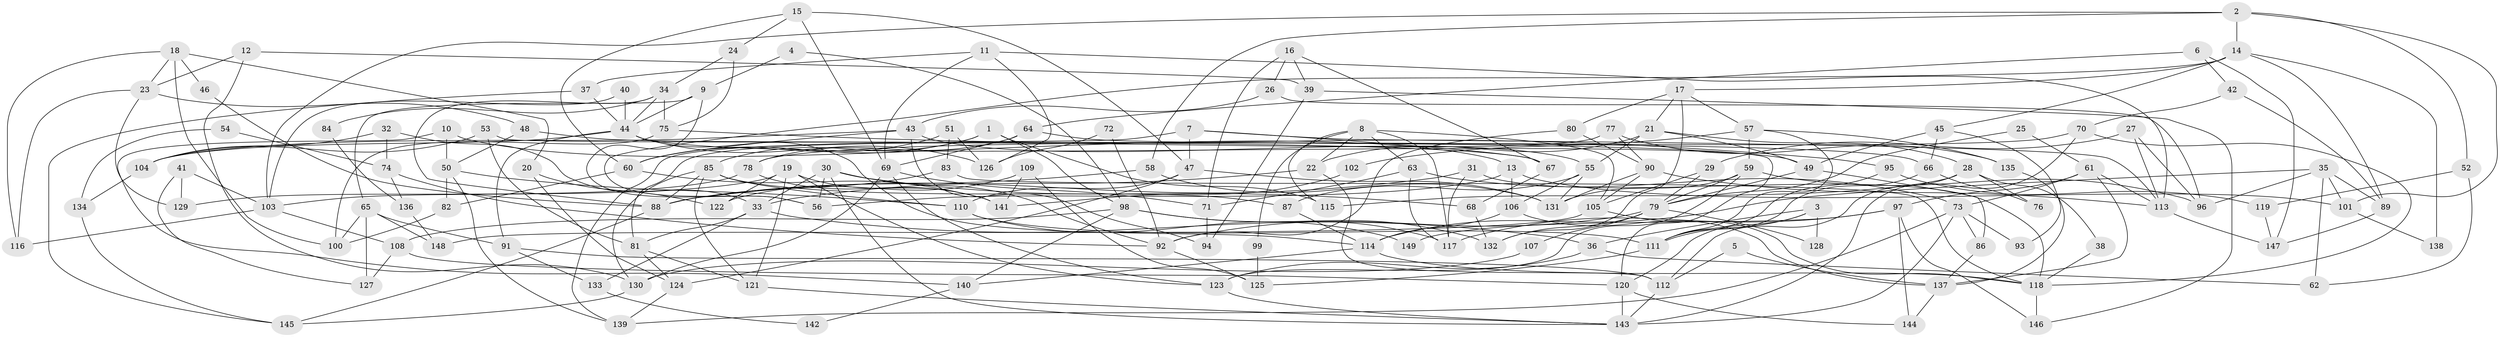 // coarse degree distribution, {4: 0.1485148514851485, 6: 0.15841584158415842, 7: 0.12871287128712872, 2: 0.09900990099009901, 3: 0.22772277227722773, 8: 0.04950495049504951, 9: 0.019801980198019802, 5: 0.13861386138613863, 13: 0.009900990099009901, 11: 0.009900990099009901, 10: 0.009900990099009901}
// Generated by graph-tools (version 1.1) at 2025/41/03/06/25 10:41:59]
// undirected, 149 vertices, 298 edges
graph export_dot {
graph [start="1"]
  node [color=gray90,style=filled];
  1;
  2;
  3;
  4;
  5;
  6;
  7;
  8;
  9;
  10;
  11;
  12;
  13;
  14;
  15;
  16;
  17;
  18;
  19;
  20;
  21;
  22;
  23;
  24;
  25;
  26;
  27;
  28;
  29;
  30;
  31;
  32;
  33;
  34;
  35;
  36;
  37;
  38;
  39;
  40;
  41;
  42;
  43;
  44;
  45;
  46;
  47;
  48;
  49;
  50;
  51;
  52;
  53;
  54;
  55;
  56;
  57;
  58;
  59;
  60;
  61;
  62;
  63;
  64;
  65;
  66;
  67;
  68;
  69;
  70;
  71;
  72;
  73;
  74;
  75;
  76;
  77;
  78;
  79;
  80;
  81;
  82;
  83;
  84;
  85;
  86;
  87;
  88;
  89;
  90;
  91;
  92;
  93;
  94;
  95;
  96;
  97;
  98;
  99;
  100;
  101;
  102;
  103;
  104;
  105;
  106;
  107;
  108;
  109;
  110;
  111;
  112;
  113;
  114;
  115;
  116;
  117;
  118;
  119;
  120;
  121;
  122;
  123;
  124;
  125;
  126;
  127;
  128;
  129;
  130;
  131;
  132;
  133;
  134;
  135;
  136;
  137;
  138;
  139;
  140;
  141;
  142;
  143;
  144;
  145;
  146;
  147;
  148;
  149;
  1 -- 115;
  1 -- 60;
  1 -- 85;
  1 -- 98;
  2 -- 52;
  2 -- 14;
  2 -- 58;
  2 -- 101;
  2 -- 103;
  3 -- 36;
  3 -- 120;
  3 -- 111;
  3 -- 128;
  4 -- 98;
  4 -- 9;
  5 -- 137;
  5 -- 112;
  6 -- 42;
  6 -- 64;
  6 -- 147;
  7 -- 113;
  7 -- 139;
  7 -- 47;
  7 -- 67;
  8 -- 105;
  8 -- 63;
  8 -- 22;
  8 -- 99;
  8 -- 115;
  8 -- 117;
  9 -- 56;
  9 -- 44;
  9 -- 65;
  10 -- 50;
  10 -- 140;
  10 -- 13;
  11 -- 113;
  11 -- 69;
  11 -- 37;
  11 -- 126;
  12 -- 39;
  12 -- 130;
  12 -- 23;
  13 -- 106;
  13 -- 56;
  13 -- 101;
  14 -- 56;
  14 -- 89;
  14 -- 17;
  14 -- 45;
  14 -- 138;
  15 -- 69;
  15 -- 47;
  15 -- 24;
  15 -- 60;
  16 -- 67;
  16 -- 71;
  16 -- 26;
  16 -- 39;
  17 -- 21;
  17 -- 57;
  17 -- 80;
  17 -- 132;
  18 -- 116;
  18 -- 20;
  18 -- 23;
  18 -- 46;
  18 -- 100;
  19 -- 123;
  19 -- 103;
  19 -- 121;
  19 -- 122;
  19 -- 141;
  20 -- 124;
  20 -- 122;
  21 -- 49;
  21 -- 55;
  21 -- 22;
  21 -- 28;
  22 -- 33;
  22 -- 112;
  23 -- 48;
  23 -- 116;
  23 -- 129;
  24 -- 34;
  24 -- 75;
  25 -- 61;
  25 -- 79;
  26 -- 96;
  26 -- 43;
  27 -- 29;
  27 -- 96;
  27 -- 113;
  28 -- 112;
  28 -- 38;
  28 -- 76;
  28 -- 115;
  29 -- 105;
  29 -- 79;
  30 -- 143;
  30 -- 33;
  30 -- 56;
  30 -- 68;
  30 -- 92;
  31 -- 88;
  31 -- 117;
  31 -- 118;
  32 -- 33;
  32 -- 104;
  32 -- 74;
  33 -- 81;
  33 -- 36;
  33 -- 133;
  34 -- 75;
  34 -- 88;
  34 -- 44;
  34 -- 84;
  35 -- 114;
  35 -- 101;
  35 -- 62;
  35 -- 89;
  35 -- 96;
  36 -- 123;
  36 -- 62;
  37 -- 145;
  37 -- 44;
  38 -- 118;
  39 -- 146;
  39 -- 94;
  40 -- 44;
  40 -- 103;
  41 -- 127;
  41 -- 103;
  41 -- 129;
  42 -- 89;
  42 -- 70;
  43 -- 60;
  43 -- 55;
  43 -- 94;
  43 -- 104;
  44 -- 49;
  44 -- 91;
  44 -- 104;
  44 -- 114;
  44 -- 126;
  45 -- 49;
  45 -- 66;
  45 -- 93;
  46 -- 88;
  47 -- 110;
  47 -- 124;
  47 -- 131;
  48 -- 50;
  48 -- 67;
  49 -- 79;
  49 -- 86;
  50 -- 139;
  50 -- 82;
  50 -- 110;
  51 -- 60;
  51 -- 126;
  51 -- 83;
  52 -- 62;
  52 -- 119;
  53 -- 81;
  53 -- 104;
  53 -- 120;
  54 -- 74;
  54 -- 134;
  55 -- 131;
  55 -- 87;
  55 -- 106;
  57 -- 111;
  57 -- 59;
  57 -- 102;
  57 -- 135;
  58 -- 88;
  58 -- 131;
  59 -- 131;
  59 -- 79;
  59 -- 96;
  59 -- 123;
  60 -- 141;
  60 -- 82;
  61 -- 113;
  61 -- 137;
  61 -- 73;
  61 -- 97;
  63 -- 117;
  63 -- 73;
  63 -- 71;
  64 -- 66;
  64 -- 69;
  64 -- 78;
  65 -- 91;
  65 -- 100;
  65 -- 127;
  65 -- 148;
  66 -- 111;
  66 -- 76;
  67 -- 68;
  68 -- 132;
  69 -- 123;
  69 -- 71;
  69 -- 130;
  70 -- 118;
  70 -- 78;
  70 -- 143;
  71 -- 94;
  72 -- 92;
  72 -- 126;
  73 -- 143;
  73 -- 86;
  73 -- 93;
  73 -- 139;
  74 -- 92;
  74 -- 136;
  75 -- 100;
  75 -- 95;
  77 -- 135;
  77 -- 90;
  77 -- 81;
  78 -- 129;
  78 -- 141;
  79 -- 132;
  79 -- 92;
  79 -- 107;
  79 -- 128;
  80 -- 92;
  80 -- 90;
  81 -- 121;
  81 -- 124;
  82 -- 100;
  83 -- 118;
  83 -- 88;
  84 -- 136;
  85 -- 121;
  85 -- 87;
  85 -- 88;
  85 -- 110;
  85 -- 130;
  86 -- 137;
  87 -- 114;
  88 -- 145;
  89 -- 147;
  90 -- 131;
  90 -- 105;
  90 -- 113;
  91 -- 112;
  91 -- 133;
  92 -- 125;
  95 -- 111;
  95 -- 119;
  97 -- 117;
  97 -- 144;
  97 -- 146;
  97 -- 149;
  98 -- 132;
  98 -- 108;
  98 -- 117;
  98 -- 140;
  99 -- 125;
  101 -- 138;
  102 -- 141;
  103 -- 108;
  103 -- 116;
  104 -- 134;
  105 -- 118;
  105 -- 148;
  106 -- 114;
  106 -- 137;
  107 -- 130;
  108 -- 120;
  108 -- 127;
  109 -- 125;
  109 -- 141;
  109 -- 122;
  110 -- 111;
  110 -- 149;
  111 -- 125;
  112 -- 143;
  113 -- 147;
  114 -- 118;
  114 -- 140;
  118 -- 146;
  119 -- 147;
  120 -- 144;
  120 -- 143;
  121 -- 143;
  123 -- 143;
  124 -- 139;
  130 -- 145;
  133 -- 142;
  134 -- 145;
  135 -- 137;
  136 -- 148;
  137 -- 144;
  140 -- 142;
}
